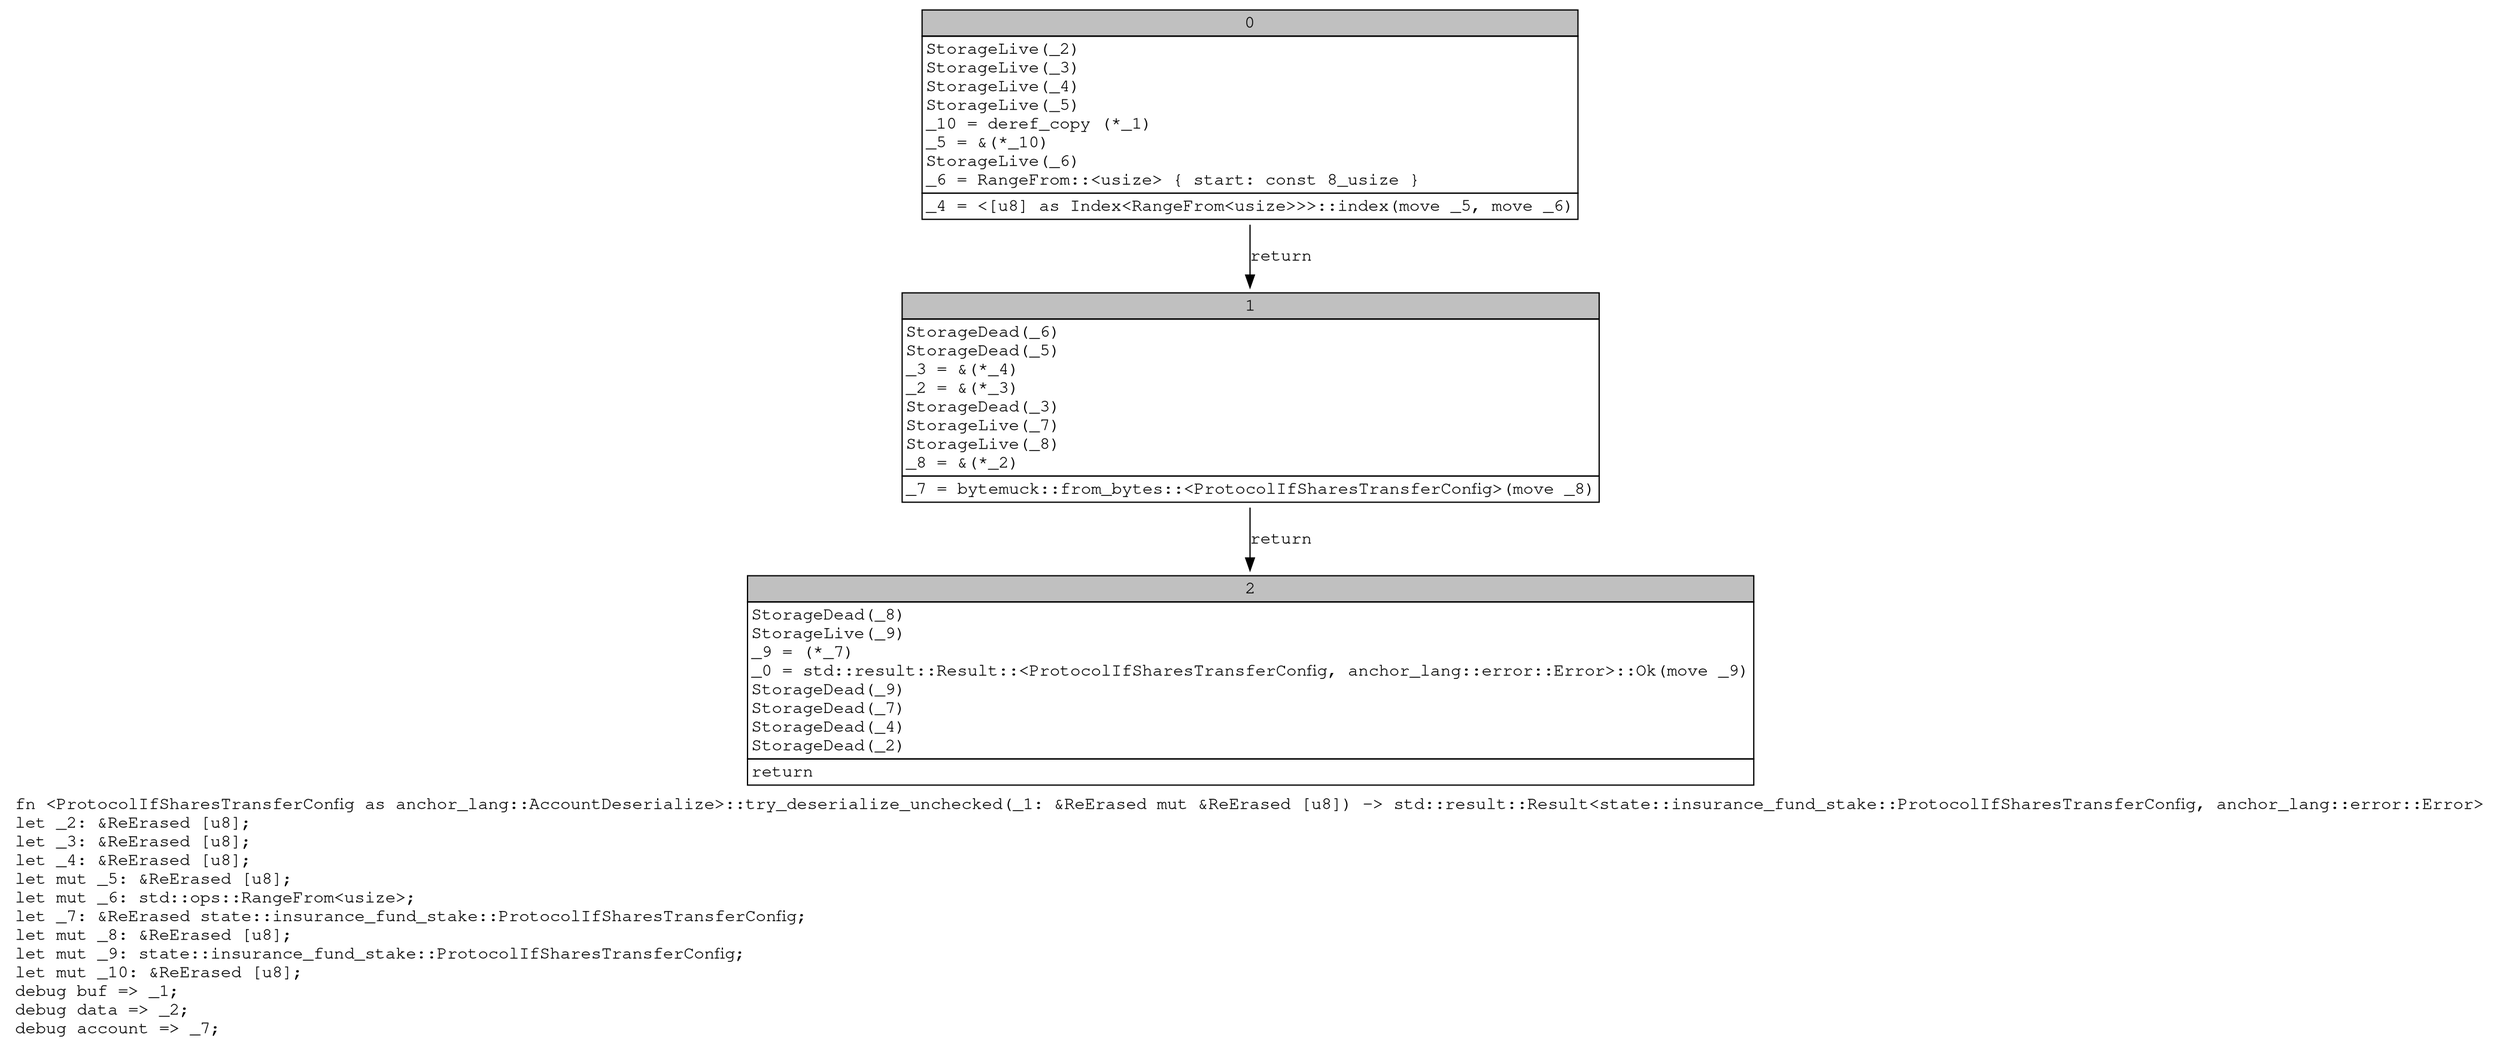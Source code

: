digraph Mir_0_16522 {
    graph [fontname="Courier, monospace"];
    node [fontname="Courier, monospace"];
    edge [fontname="Courier, monospace"];
    label=<fn &lt;ProtocolIfSharesTransferConfig as anchor_lang::AccountDeserialize&gt;::try_deserialize_unchecked(_1: &amp;ReErased mut &amp;ReErased [u8]) -&gt; std::result::Result&lt;state::insurance_fund_stake::ProtocolIfSharesTransferConfig, anchor_lang::error::Error&gt;<br align="left"/>let _2: &amp;ReErased [u8];<br align="left"/>let _3: &amp;ReErased [u8];<br align="left"/>let _4: &amp;ReErased [u8];<br align="left"/>let mut _5: &amp;ReErased [u8];<br align="left"/>let mut _6: std::ops::RangeFrom&lt;usize&gt;;<br align="left"/>let _7: &amp;ReErased state::insurance_fund_stake::ProtocolIfSharesTransferConfig;<br align="left"/>let mut _8: &amp;ReErased [u8];<br align="left"/>let mut _9: state::insurance_fund_stake::ProtocolIfSharesTransferConfig;<br align="left"/>let mut _10: &amp;ReErased [u8];<br align="left"/>debug buf =&gt; _1;<br align="left"/>debug data =&gt; _2;<br align="left"/>debug account =&gt; _7;<br align="left"/>>;
    bb0__0_16522 [shape="none", label=<<table border="0" cellborder="1" cellspacing="0"><tr><td bgcolor="gray" align="center" colspan="1">0</td></tr><tr><td align="left" balign="left">StorageLive(_2)<br/>StorageLive(_3)<br/>StorageLive(_4)<br/>StorageLive(_5)<br/>_10 = deref_copy (*_1)<br/>_5 = &amp;(*_10)<br/>StorageLive(_6)<br/>_6 = RangeFrom::&lt;usize&gt; { start: const 8_usize }<br/></td></tr><tr><td align="left">_4 = &lt;[u8] as Index&lt;RangeFrom&lt;usize&gt;&gt;&gt;::index(move _5, move _6)</td></tr></table>>];
    bb1__0_16522 [shape="none", label=<<table border="0" cellborder="1" cellspacing="0"><tr><td bgcolor="gray" align="center" colspan="1">1</td></tr><tr><td align="left" balign="left">StorageDead(_6)<br/>StorageDead(_5)<br/>_3 = &amp;(*_4)<br/>_2 = &amp;(*_3)<br/>StorageDead(_3)<br/>StorageLive(_7)<br/>StorageLive(_8)<br/>_8 = &amp;(*_2)<br/></td></tr><tr><td align="left">_7 = bytemuck::from_bytes::&lt;ProtocolIfSharesTransferConfig&gt;(move _8)</td></tr></table>>];
    bb2__0_16522 [shape="none", label=<<table border="0" cellborder="1" cellspacing="0"><tr><td bgcolor="gray" align="center" colspan="1">2</td></tr><tr><td align="left" balign="left">StorageDead(_8)<br/>StorageLive(_9)<br/>_9 = (*_7)<br/>_0 = std::result::Result::&lt;ProtocolIfSharesTransferConfig, anchor_lang::error::Error&gt;::Ok(move _9)<br/>StorageDead(_9)<br/>StorageDead(_7)<br/>StorageDead(_4)<br/>StorageDead(_2)<br/></td></tr><tr><td align="left">return</td></tr></table>>];
    bb0__0_16522 -> bb1__0_16522 [label="return"];
    bb1__0_16522 -> bb2__0_16522 [label="return"];
}
